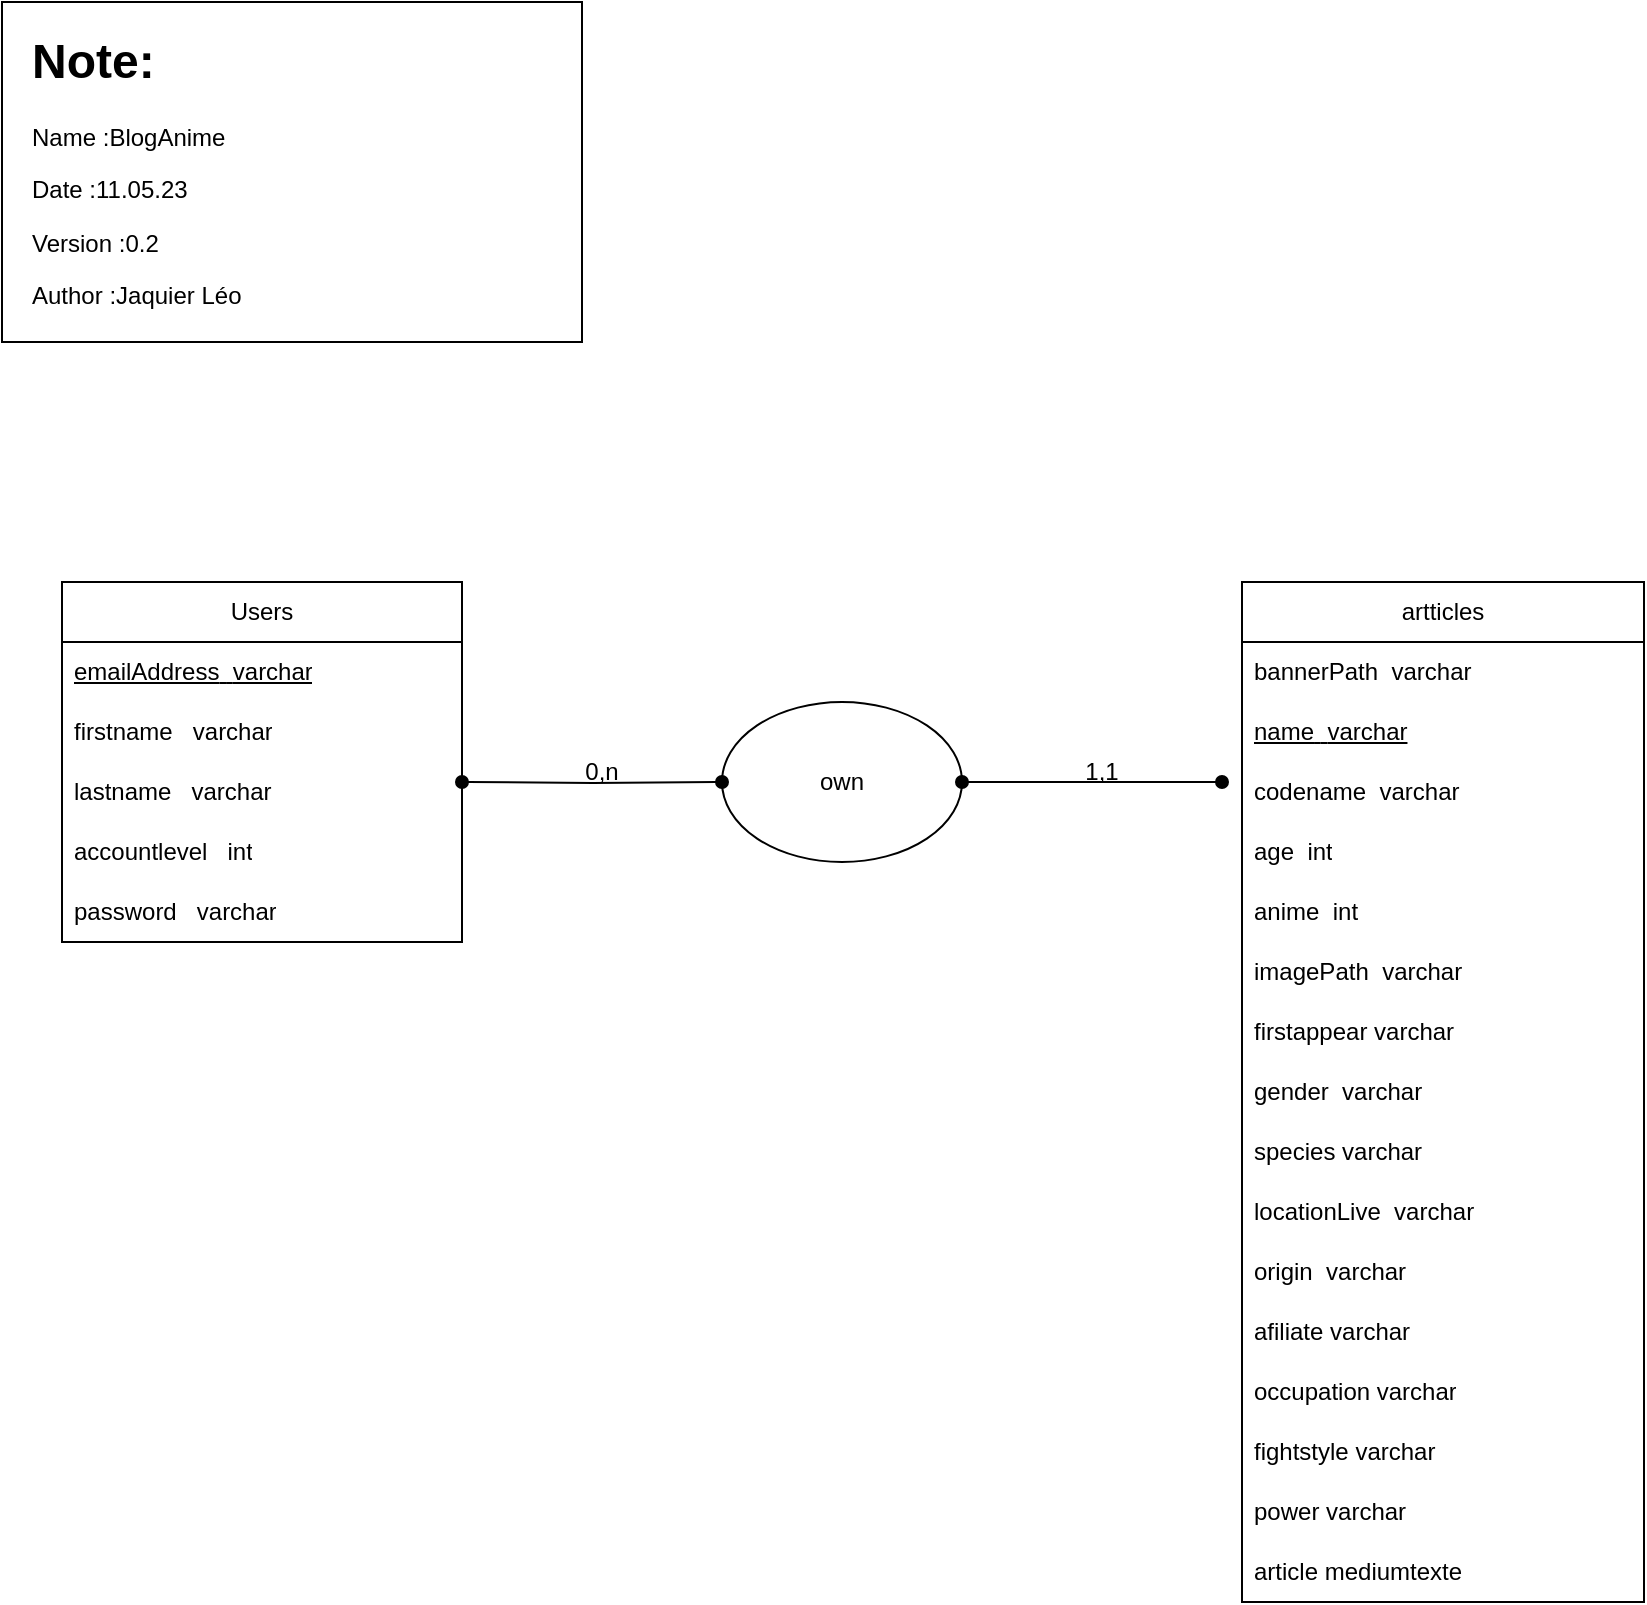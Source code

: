 <mxfile version="21.2.8" type="device">
  <diagram name="Page-1" id="-W3MZQ2mwHV1yv_91EP4">
    <mxGraphModel dx="1354" dy="659" grid="1" gridSize="10" guides="1" tooltips="1" connect="1" arrows="1" fold="1" page="1" pageScale="1" pageWidth="850" pageHeight="1100" math="0" shadow="0">
      <root>
        <mxCell id="0" />
        <mxCell id="1" parent="0" />
        <mxCell id="ifcUrwO7OGUfTf0YhGp_-1" value="Users" style="swimlane;fontStyle=0;childLayout=stackLayout;horizontal=1;startSize=30;horizontalStack=0;resizeParent=1;resizeParentMax=0;resizeLast=0;collapsible=1;marginBottom=0;whiteSpace=wrap;html=1;rounded=0;" parent="1" vertex="1">
          <mxGeometry x="30" y="290" width="200" height="180" as="geometry" />
        </mxCell>
        <mxCell id="ifcUrwO7OGUfTf0YhGp_-4" value="&lt;u&gt;emailAddress&lt;span style=&quot;white-space: pre;&quot;&gt; &lt;/span&gt;&lt;span style=&quot;white-space: pre;&quot;&gt; &lt;/span&gt;varchar&lt;br&gt;&lt;/u&gt;" style="text;strokeColor=none;fillColor=none;align=left;verticalAlign=middle;spacingLeft=4;spacingRight=4;overflow=hidden;points=[[0,0.5],[1,0.5]];portConstraint=eastwest;rotatable=0;whiteSpace=wrap;html=1;rounded=0;" parent="ifcUrwO7OGUfTf0YhGp_-1" vertex="1">
          <mxGeometry y="30" width="200" height="30" as="geometry" />
        </mxCell>
        <mxCell id="ifcUrwO7OGUfTf0YhGp_-2" value="firstname&lt;span style=&quot;white-space: pre;&quot;&gt; &lt;/span&gt;&lt;span style=&quot;white-space: pre;&quot;&gt; &lt;span style=&quot;white-space: pre;&quot;&gt; &lt;/span&gt;v&lt;/span&gt;archar" style="text;strokeColor=none;fillColor=none;align=left;verticalAlign=middle;spacingLeft=4;spacingRight=4;overflow=hidden;points=[[0,0.5],[1,0.5]];portConstraint=eastwest;rotatable=0;whiteSpace=wrap;html=1;rounded=0;" parent="ifcUrwO7OGUfTf0YhGp_-1" vertex="1">
          <mxGeometry y="60" width="200" height="30" as="geometry" />
        </mxCell>
        <mxCell id="ifcUrwO7OGUfTf0YhGp_-3" value="lastname&lt;span style=&quot;white-space: pre;&quot;&gt; &lt;/span&gt;&lt;span style=&quot;white-space: pre;&quot;&gt; &lt;/span&gt;&lt;span style=&quot;white-space: pre;&quot;&gt; &lt;/span&gt;varchar" style="text;strokeColor=none;fillColor=none;align=left;verticalAlign=middle;spacingLeft=4;spacingRight=4;overflow=hidden;points=[[0,0.5],[1,0.5]];portConstraint=eastwest;rotatable=0;whiteSpace=wrap;html=1;rounded=0;" parent="ifcUrwO7OGUfTf0YhGp_-1" vertex="1">
          <mxGeometry y="90" width="200" height="30" as="geometry" />
        </mxCell>
        <mxCell id="9hxQPNBjP9D2Ni7IzwWu-2" value="accountlevel&lt;span style=&quot;white-space: pre;&quot;&gt; &lt;/span&gt;&lt;span style=&quot;white-space: pre;&quot;&gt; &lt;/span&gt;&lt;span style=&quot;white-space: pre;&quot;&gt; int&lt;br/&gt;&lt;/span&gt;" style="text;strokeColor=none;fillColor=none;align=left;verticalAlign=middle;spacingLeft=4;spacingRight=4;overflow=hidden;points=[[0,0.5],[1,0.5]];portConstraint=eastwest;rotatable=0;whiteSpace=wrap;html=1;rounded=0;" parent="ifcUrwO7OGUfTf0YhGp_-1" vertex="1">
          <mxGeometry y="120" width="200" height="30" as="geometry" />
        </mxCell>
        <mxCell id="ifcUrwO7OGUfTf0YhGp_-5" value="password&lt;span style=&quot;white-space: pre;&quot;&gt; &lt;/span&gt;&lt;span style=&quot;white-space: pre;&quot;&gt; &lt;/span&gt;&lt;span style=&quot;white-space: pre;&quot;&gt; &lt;/span&gt;varchar" style="text;strokeColor=none;fillColor=none;align=left;verticalAlign=middle;spacingLeft=4;spacingRight=4;overflow=hidden;points=[[0,0.5],[1,0.5]];portConstraint=eastwest;rotatable=0;whiteSpace=wrap;html=1;rounded=0;" parent="ifcUrwO7OGUfTf0YhGp_-1" vertex="1">
          <mxGeometry y="150" width="200" height="30" as="geometry" />
        </mxCell>
        <mxCell id="ifcUrwO7OGUfTf0YhGp_-6" value="artticles" style="swimlane;fontStyle=0;childLayout=stackLayout;horizontal=1;startSize=30;horizontalStack=0;resizeParent=1;resizeParentMax=0;resizeLast=0;collapsible=1;marginBottom=0;whiteSpace=wrap;html=1;rounded=0;" parent="1" vertex="1">
          <mxGeometry x="620" y="290" width="201" height="510" as="geometry" />
        </mxCell>
        <mxCell id="ifcUrwO7OGUfTf0YhGp_-12" value="bannerPath&lt;span style=&quot;white-space: pre;&quot;&gt; &lt;/span&gt;&lt;span style=&quot;white-space: pre;&quot;&gt; &lt;/span&gt;varchar" style="text;strokeColor=none;fillColor=none;align=left;verticalAlign=middle;spacingLeft=4;spacingRight=4;overflow=hidden;points=[[0,0.5],[1,0.5]];portConstraint=eastwest;rotatable=0;whiteSpace=wrap;html=1;rounded=0;" parent="ifcUrwO7OGUfTf0YhGp_-6" vertex="1">
          <mxGeometry y="30" width="201" height="30" as="geometry" />
        </mxCell>
        <mxCell id="ifcUrwO7OGUfTf0YhGp_-7" value="&lt;u&gt;name&lt;span style=&quot;white-space: pre;&quot;&gt; &lt;/span&gt;&lt;span style=&quot;white-space: pre;&quot;&gt; &lt;/span&gt;varchar&lt;/u&gt;" style="text;strokeColor=none;fillColor=none;align=left;verticalAlign=middle;spacingLeft=4;spacingRight=4;overflow=hidden;points=[[0,0.5],[1,0.5]];portConstraint=eastwest;rotatable=0;whiteSpace=wrap;html=1;fontStyle=0;rounded=0;" parent="ifcUrwO7OGUfTf0YhGp_-6" vertex="1">
          <mxGeometry y="60" width="201" height="30" as="geometry" />
        </mxCell>
        <mxCell id="ifcUrwO7OGUfTf0YhGp_-11" value="codename&lt;span style=&quot;white-space: pre;&quot;&gt; &lt;/span&gt;&lt;span style=&quot;white-space: pre;&quot;&gt; &lt;/span&gt;varchar" style="text;strokeColor=none;fillColor=none;align=left;verticalAlign=middle;spacingLeft=4;spacingRight=4;overflow=hidden;points=[[0,0.5],[1,0.5]];portConstraint=eastwest;rotatable=0;whiteSpace=wrap;html=1;rounded=0;" parent="ifcUrwO7OGUfTf0YhGp_-6" vertex="1">
          <mxGeometry y="90" width="201" height="30" as="geometry" />
        </mxCell>
        <mxCell id="rpgjGtTtgr_r3l79u5q5-2" value="age&lt;span style=&quot;white-space: pre;&quot;&gt; &lt;/span&gt;&lt;span style=&quot;white-space: pre;&quot;&gt; int&lt;/span&gt;" style="text;strokeColor=none;fillColor=none;align=left;verticalAlign=middle;spacingLeft=4;spacingRight=4;overflow=hidden;points=[[0,0.5],[1,0.5]];portConstraint=eastwest;rotatable=0;whiteSpace=wrap;html=1;rounded=0;" parent="ifcUrwO7OGUfTf0YhGp_-6" vertex="1">
          <mxGeometry y="120" width="201" height="30" as="geometry" />
        </mxCell>
        <mxCell id="rpgjGtTtgr_r3l79u5q5-3" value="anime&lt;span style=&quot;white-space: pre;&quot;&gt; &lt;/span&gt;&lt;span style=&quot;white-space: pre;&quot;&gt; int&lt;/span&gt;" style="text;strokeColor=none;fillColor=none;align=left;verticalAlign=middle;spacingLeft=4;spacingRight=4;overflow=hidden;points=[[0,0.5],[1,0.5]];portConstraint=eastwest;rotatable=0;whiteSpace=wrap;html=1;rounded=0;" parent="ifcUrwO7OGUfTf0YhGp_-6" vertex="1">
          <mxGeometry y="150" width="201" height="30" as="geometry" />
        </mxCell>
        <mxCell id="rpgjGtTtgr_r3l79u5q5-1" value="imagePath&lt;span style=&quot;white-space: pre;&quot;&gt; &lt;/span&gt;&lt;span style=&quot;white-space: pre;&quot;&gt; &lt;/span&gt;varchar" style="text;strokeColor=none;fillColor=none;align=left;verticalAlign=middle;spacingLeft=4;spacingRight=4;overflow=hidden;points=[[0,0.5],[1,0.5]];portConstraint=eastwest;rotatable=0;whiteSpace=wrap;html=1;rounded=0;" parent="ifcUrwO7OGUfTf0YhGp_-6" vertex="1">
          <mxGeometry y="180" width="201" height="30" as="geometry" />
        </mxCell>
        <mxCell id="rpgjGtTtgr_r3l79u5q5-4" value="firstappear&lt;span style=&quot;background-color: initial;&quot;&gt;&amp;nbsp;varchar&lt;/span&gt;" style="text;strokeColor=none;fillColor=none;align=left;verticalAlign=middle;spacingLeft=4;spacingRight=4;overflow=hidden;points=[[0,0.5],[1,0.5]];portConstraint=eastwest;rotatable=0;whiteSpace=wrap;html=1;rounded=0;" parent="ifcUrwO7OGUfTf0YhGp_-6" vertex="1">
          <mxGeometry y="210" width="201" height="30" as="geometry" />
        </mxCell>
        <mxCell id="rpgjGtTtgr_r3l79u5q5-5" value="gender&lt;span style=&quot;white-space: pre;&quot;&gt; &lt;/span&gt;&lt;span style=&quot;white-space: pre;&quot;&gt; varchar&lt;/span&gt;" style="text;strokeColor=none;fillColor=none;align=left;verticalAlign=middle;spacingLeft=4;spacingRight=4;overflow=hidden;points=[[0,0.5],[1,0.5]];portConstraint=eastwest;rotatable=0;whiteSpace=wrap;html=1;rounded=0;" parent="ifcUrwO7OGUfTf0YhGp_-6" vertex="1">
          <mxGeometry y="240" width="201" height="30" as="geometry" />
        </mxCell>
        <mxCell id="rpgjGtTtgr_r3l79u5q5-6" value="species&lt;span style=&quot;&quot;&gt; &lt;/span&gt;&lt;span style=&quot;&quot;&gt; varchar&lt;/span&gt;" style="text;strokeColor=none;fillColor=none;align=left;verticalAlign=middle;spacingLeft=4;spacingRight=4;overflow=hidden;points=[[0,0.5],[1,0.5]];portConstraint=eastwest;rotatable=0;whiteSpace=wrap;html=1;rounded=0;" parent="ifcUrwO7OGUfTf0YhGp_-6" vertex="1">
          <mxGeometry y="270" width="201" height="30" as="geometry" />
        </mxCell>
        <mxCell id="rpgjGtTtgr_r3l79u5q5-7" value="locationLive&lt;span style=&quot;white-space: pre;&quot;&gt; &lt;/span&gt;&lt;span style=&quot;white-space: pre;&quot;&gt; varchar&lt;/span&gt;" style="text;strokeColor=none;fillColor=none;align=left;verticalAlign=middle;spacingLeft=4;spacingRight=4;overflow=hidden;points=[[0,0.5],[1,0.5]];portConstraint=eastwest;rotatable=0;whiteSpace=wrap;html=1;rounded=0;" parent="ifcUrwO7OGUfTf0YhGp_-6" vertex="1">
          <mxGeometry y="300" width="201" height="30" as="geometry" />
        </mxCell>
        <mxCell id="rpgjGtTtgr_r3l79u5q5-8" value="origin&lt;span style=&quot;white-space: pre;&quot;&gt; &lt;/span&gt;&lt;span style=&quot;white-space: pre;&quot;&gt; varchar&lt;/span&gt;" style="text;strokeColor=none;fillColor=none;align=left;verticalAlign=middle;spacingLeft=4;spacingRight=4;overflow=hidden;points=[[0,0.5],[1,0.5]];portConstraint=eastwest;rotatable=0;whiteSpace=wrap;html=1;rounded=0;" parent="ifcUrwO7OGUfTf0YhGp_-6" vertex="1">
          <mxGeometry y="330" width="201" height="30" as="geometry" />
        </mxCell>
        <mxCell id="rpgjGtTtgr_r3l79u5q5-9" value="afiliate&amp;nbsp;varchar" style="text;strokeColor=none;fillColor=none;align=left;verticalAlign=middle;spacingLeft=4;spacingRight=4;overflow=hidden;points=[[0,0.5],[1,0.5]];portConstraint=eastwest;rotatable=0;whiteSpace=wrap;html=1;rounded=0;" parent="ifcUrwO7OGUfTf0YhGp_-6" vertex="1">
          <mxGeometry y="360" width="201" height="30" as="geometry" />
        </mxCell>
        <mxCell id="rpgjGtTtgr_r3l79u5q5-10" value="occupation&amp;nbsp;varchar" style="text;strokeColor=none;fillColor=none;align=left;verticalAlign=middle;spacingLeft=4;spacingRight=4;overflow=hidden;points=[[0,0.5],[1,0.5]];portConstraint=eastwest;rotatable=0;whiteSpace=wrap;html=1;rounded=0;" parent="ifcUrwO7OGUfTf0YhGp_-6" vertex="1">
          <mxGeometry y="390" width="201" height="30" as="geometry" />
        </mxCell>
        <mxCell id="rpgjGtTtgr_r3l79u5q5-11" value="fightstyle&amp;nbsp;varchar" style="text;strokeColor=none;fillColor=none;align=left;verticalAlign=middle;spacingLeft=4;spacingRight=4;overflow=hidden;points=[[0,0.5],[1,0.5]];portConstraint=eastwest;rotatable=0;whiteSpace=wrap;html=1;rounded=0;" parent="ifcUrwO7OGUfTf0YhGp_-6" vertex="1">
          <mxGeometry y="420" width="201" height="30" as="geometry" />
        </mxCell>
        <mxCell id="rpgjGtTtgr_r3l79u5q5-12" value="power&amp;nbsp;varchar" style="text;strokeColor=none;fillColor=none;align=left;verticalAlign=middle;spacingLeft=4;spacingRight=4;overflow=hidden;points=[[0,0.5],[1,0.5]];portConstraint=eastwest;rotatable=0;whiteSpace=wrap;html=1;rounded=0;" parent="ifcUrwO7OGUfTf0YhGp_-6" vertex="1">
          <mxGeometry y="450" width="201" height="30" as="geometry" />
        </mxCell>
        <mxCell id="ifcUrwO7OGUfTf0YhGp_-23" value="article&lt;span style=&quot;white-space: pre;&quot;&gt; &lt;/span&gt;mediumtexte" style="text;strokeColor=none;fillColor=none;align=left;verticalAlign=middle;spacingLeft=4;spacingRight=4;overflow=hidden;points=[[0,0.5],[1,0.5]];portConstraint=eastwest;rotatable=0;whiteSpace=wrap;html=1;rounded=0;" parent="ifcUrwO7OGUfTf0YhGp_-6" vertex="1">
          <mxGeometry y="480" width="201" height="30" as="geometry" />
        </mxCell>
        <mxCell id="9hxQPNBjP9D2Ni7IzwWu-6" value="" style="group" parent="1" vertex="1" connectable="0">
          <mxGeometry x="270" y="370" width="60" height="30" as="geometry" />
        </mxCell>
        <mxCell id="9hxQPNBjP9D2Ni7IzwWu-5" value="0,n" style="text;html=1;strokeColor=none;fillColor=none;align=center;verticalAlign=middle;whiteSpace=wrap;rounded=0;" parent="9hxQPNBjP9D2Ni7IzwWu-6" vertex="1">
          <mxGeometry width="60" height="30" as="geometry" />
        </mxCell>
        <mxCell id="9hxQPNBjP9D2Ni7IzwWu-13" value="" style="group" parent="1" vertex="1" connectable="0">
          <mxGeometry x="360" y="350" width="120" height="80" as="geometry" />
        </mxCell>
        <mxCell id="9hxQPNBjP9D2Ni7IzwWu-11" value="" style="ellipse;whiteSpace=wrap;html=1;" parent="9hxQPNBjP9D2Ni7IzwWu-13" vertex="1">
          <mxGeometry width="120" height="80" as="geometry" />
        </mxCell>
        <mxCell id="9hxQPNBjP9D2Ni7IzwWu-12" value="own" style="text;html=1;strokeColor=none;fillColor=none;align=center;verticalAlign=middle;whiteSpace=wrap;rounded=0;" parent="9hxQPNBjP9D2Ni7IzwWu-13" vertex="1">
          <mxGeometry x="30" y="25" width="60" height="30" as="geometry" />
        </mxCell>
        <mxCell id="9hxQPNBjP9D2Ni7IzwWu-4" style="edgeStyle=orthogonalEdgeStyle;rounded=0;orthogonalLoop=1;jettySize=auto;html=1;exitX=1;exitY=0.5;exitDx=0;exitDy=0;endArrow=oval;endFill=1;startArrow=oval;startFill=1;entryX=0;entryY=0.5;entryDx=0;entryDy=0;" parent="1" target="9hxQPNBjP9D2Ni7IzwWu-11" edge="1">
          <mxGeometry relative="1" as="geometry">
            <mxPoint x="330" y="390" as="targetPoint" />
            <Array as="points" />
            <mxPoint x="230" y="390" as="sourcePoint" />
          </mxGeometry>
        </mxCell>
        <mxCell id="9hxQPNBjP9D2Ni7IzwWu-14" value="" style="group" parent="1" vertex="1" connectable="0">
          <mxGeometry x="520" y="370" width="60" height="30" as="geometry" />
        </mxCell>
        <mxCell id="9hxQPNBjP9D2Ni7IzwWu-15" value="1,1" style="text;html=1;strokeColor=none;fillColor=none;align=center;verticalAlign=middle;whiteSpace=wrap;rounded=0;" parent="9hxQPNBjP9D2Ni7IzwWu-14" vertex="1">
          <mxGeometry width="60" height="30" as="geometry" />
        </mxCell>
        <mxCell id="9hxQPNBjP9D2Ni7IzwWu-16" style="edgeStyle=orthogonalEdgeStyle;rounded=0;orthogonalLoop=1;jettySize=auto;html=1;exitX=1;exitY=0.5;exitDx=0;exitDy=0;endArrow=oval;endFill=1;startArrow=oval;startFill=1;entryX=0;entryY=0.5;entryDx=0;entryDy=0;" parent="1" edge="1">
          <mxGeometry relative="1" as="geometry">
            <mxPoint x="480" y="390" as="sourcePoint" />
            <mxPoint x="610" y="390" as="targetPoint" />
            <Array as="points" />
          </mxGeometry>
        </mxCell>
        <mxCell id="m2lnSQ0bypRvv2lrTDmG-3" value="" style="rounded=0;whiteSpace=wrap;html=1;" parent="1" vertex="1">
          <mxGeometry width="290" height="170" as="geometry" />
        </mxCell>
        <mxCell id="m2lnSQ0bypRvv2lrTDmG-1" value="&lt;h1&gt;Note:&lt;/h1&gt;&lt;p&gt;Name :&lt;span style=&quot;background-color: initial;&quot;&gt;BlogAnime&lt;/span&gt;&lt;/p&gt;&lt;p&gt;Date :11.05.23&lt;/p&gt;&lt;p&gt;Version :0.2&lt;/p&gt;&lt;p&gt;Author :Jaquier Léo&lt;/p&gt;" style="text;html=1;strokeColor=none;fillColor=none;spacing=5;spacingTop=-20;whiteSpace=wrap;overflow=hidden;rounded=0;" parent="1" vertex="1">
          <mxGeometry x="10" y="10" width="270" height="150" as="geometry" />
        </mxCell>
      </root>
    </mxGraphModel>
  </diagram>
</mxfile>
